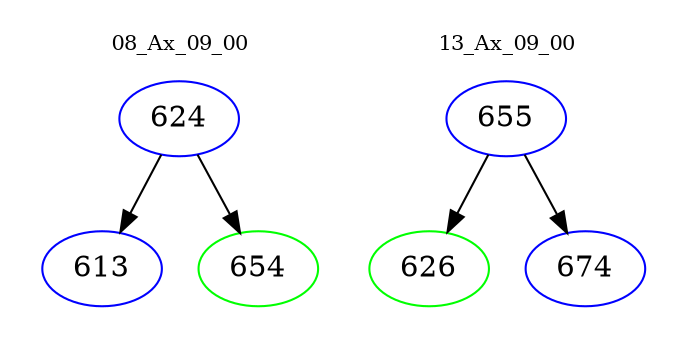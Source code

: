 digraph{
subgraph cluster_0 {
color = white
label = "08_Ax_09_00";
fontsize=10;
T0_624 [label="624", color="blue"]
T0_624 -> T0_613 [color="black"]
T0_613 [label="613", color="blue"]
T0_624 -> T0_654 [color="black"]
T0_654 [label="654", color="green"]
}
subgraph cluster_1 {
color = white
label = "13_Ax_09_00";
fontsize=10;
T1_655 [label="655", color="blue"]
T1_655 -> T1_626 [color="black"]
T1_626 [label="626", color="green"]
T1_655 -> T1_674 [color="black"]
T1_674 [label="674", color="blue"]
}
}
